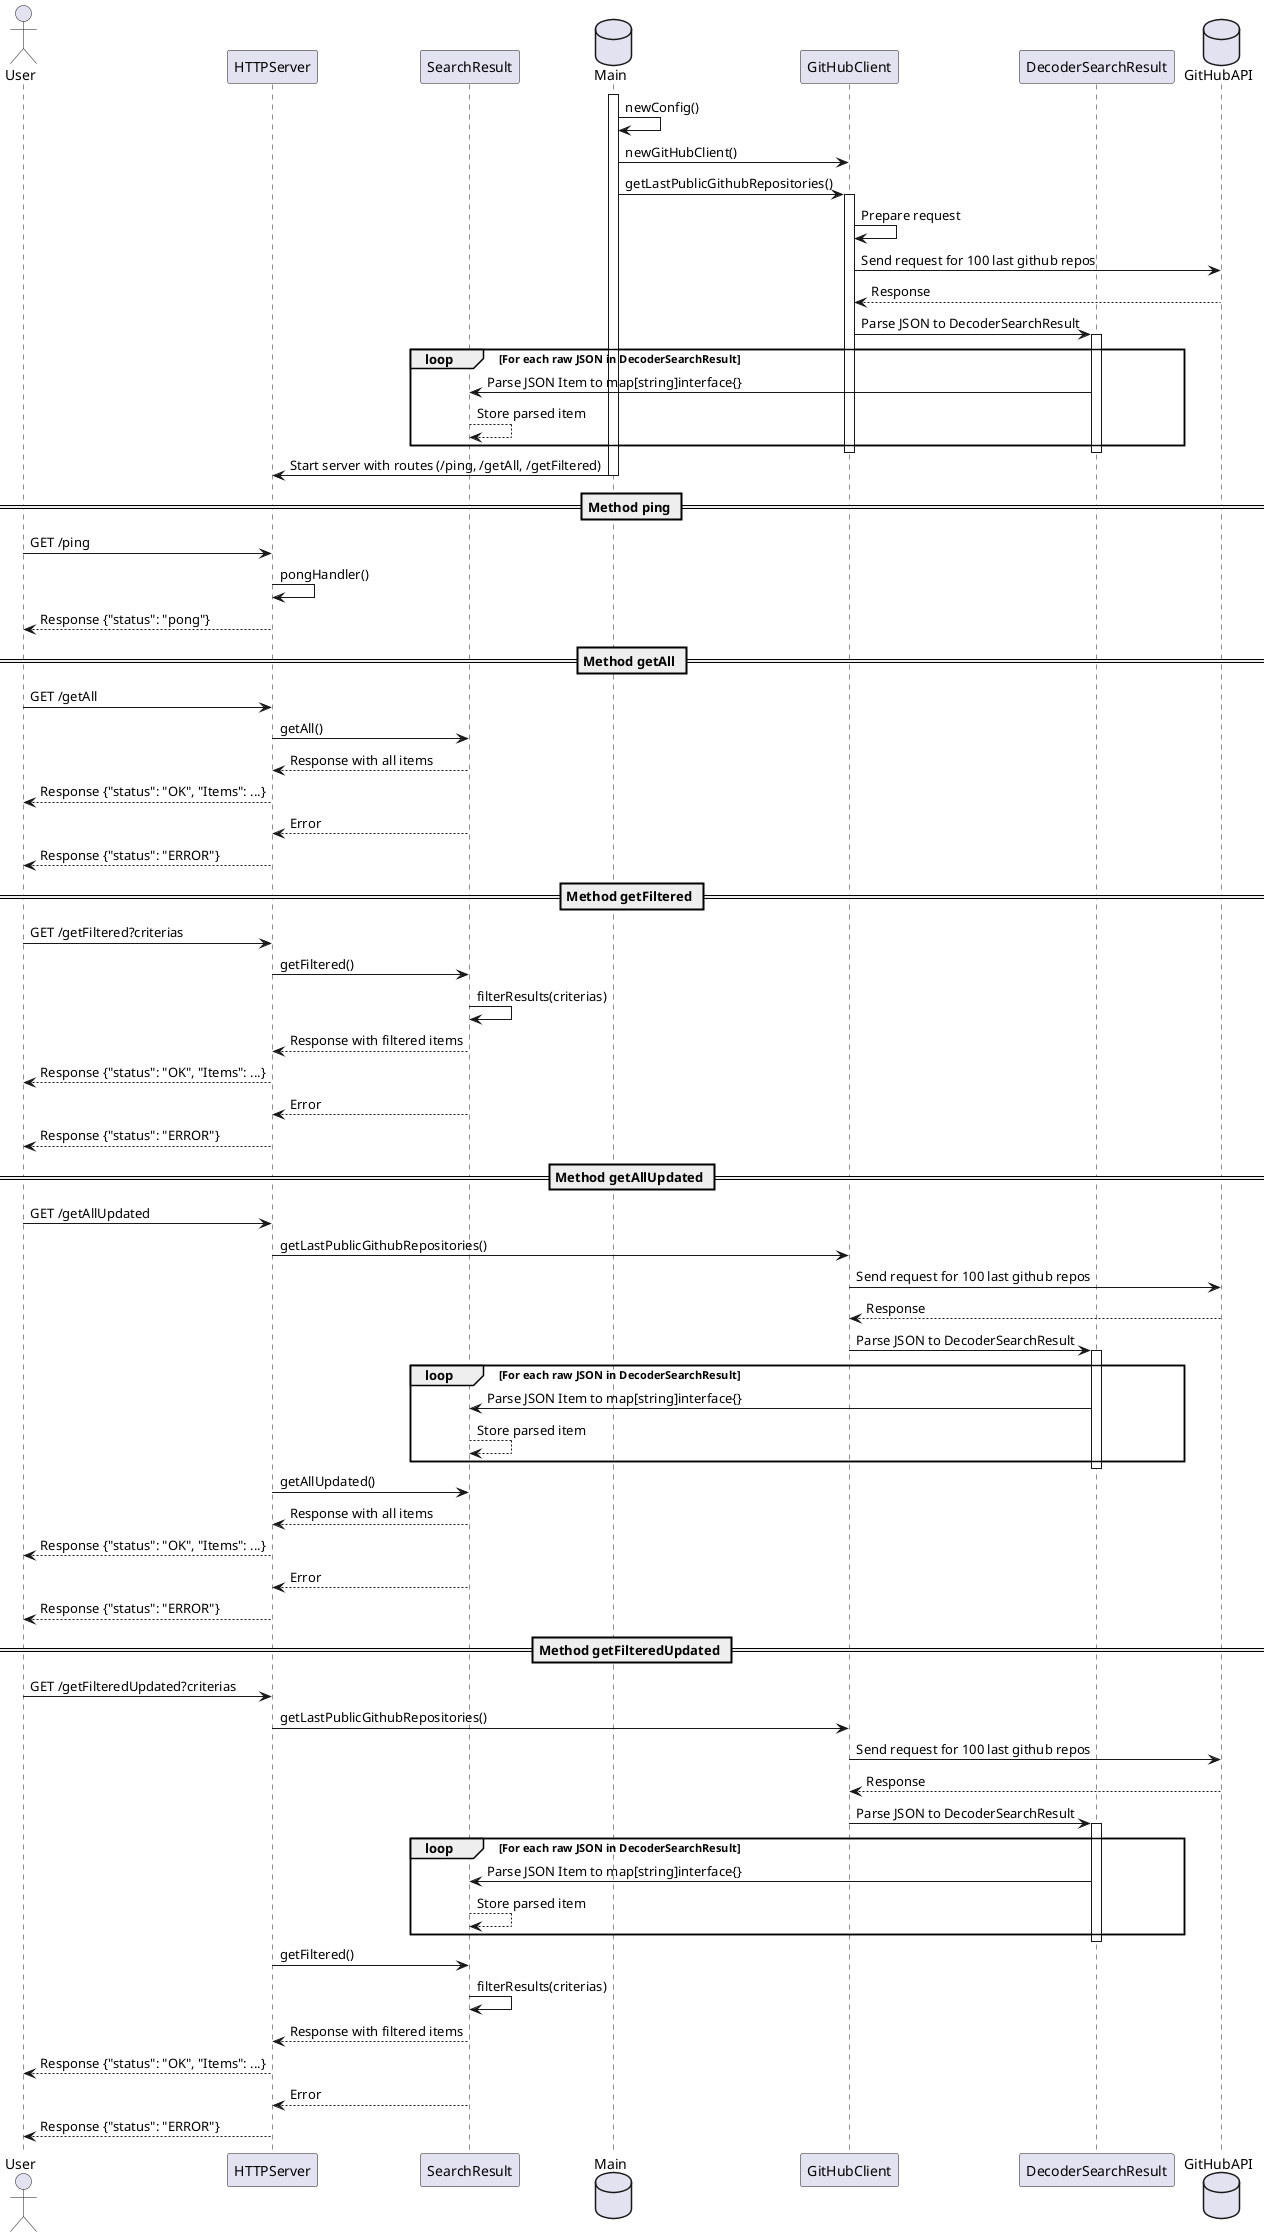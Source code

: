 @startuml
actor		User
participant HTTPServer
participant SearchResult
database 	Main
participant GitHubClient
participant DecoderSearchResult
database	GitHubAPI

activate Main
Main -> Main: newConfig()
Main -> GitHubClient: newGitHubClient()
Main -> GitHubClient: getLastPublicGithubRepositories()
activate GitHubClient

GitHubClient -> GitHubClient: Prepare request
GitHubClient -> GitHubAPI: Send request for 100 last github repos

GitHubAPI --> GitHubClient: Response
GitHubClient -> DecoderSearchResult: Parse JSON to DecoderSearchResult
activate DecoderSearchResult

loop For each raw JSON in DecoderSearchResult
    DecoderSearchResult -> SearchResult: Parse JSON Item to map[string]interface{}
    SearchResult --> SearchResult: Store parsed item
end
deactivate DecoderSearchResult
deactivate GitHubClient
deactivate DecoderSearchResult

Main -> HTTPServer: Start server with routes (/ping, /getAll, /getFiltered)
deactivate Main

== Method ping ==
User -> HTTPServer: GET /ping
HTTPServer -> HTTPServer: pongHandler()
HTTPServer --> User: Response {"status": "pong"}

== Method getAll ==
User -> HTTPServer: GET /getAll
HTTPServer -> SearchResult: getAll()
SearchResult --> HTTPServer: Response with all items
HTTPServer --> User: Response {"status": "OK", "Items": ...} 
SearchResult --> HTTPServer: Error
HTTPServer --> User: Response {"status": "ERROR"}

== Method getFiltered ==
User -> HTTPServer: GET /getFiltered?criterias
HTTPServer -> SearchResult: getFiltered()
SearchResult -> SearchResult: filterResults(criterias)
SearchResult --> HTTPServer: Response with filtered items
HTTPServer --> User: Response {"status": "OK", "Items": ...} 
SearchResult --> HTTPServer: Error
HTTPServer --> User: Response {"status": "ERROR"}

== Method getAllUpdated ==
User -> HTTPServer: GET /getAllUpdated

HTTPServer -> GitHubClient: getLastPublicGithubRepositories()
GitHubClient -> GitHubAPI: Send request for 100 last github repos
GitHubAPI --> GitHubClient: Response
GitHubClient -> DecoderSearchResult: Parse JSON to DecoderSearchResult
activate DecoderSearchResult
loop For each raw JSON in DecoderSearchResult
    DecoderSearchResult -> SearchResult: Parse JSON Item to map[string]interface{}
    SearchResult --> SearchResult: Store parsed item
end
deactivate DecoderSearchResult
deactivate GitHubClient
deactivate DecoderSearchResult

HTTPServer -> SearchResult: getAllUpdated()
SearchResult --> HTTPServer: Response with all items
HTTPServer --> User: Response {"status": "OK", "Items": ...} 
SearchResult --> HTTPServer: Error
HTTPServer --> User: Response {"status": "ERROR"}

== Method getFilteredUpdated ==
User -> HTTPServer: GET /getFilteredUpdated?criterias

HTTPServer -> GitHubClient: getLastPublicGithubRepositories()
GitHubClient -> GitHubAPI: Send request for 100 last github repos
GitHubAPI --> GitHubClient: Response
GitHubClient -> DecoderSearchResult: Parse JSON to DecoderSearchResult
activate DecoderSearchResult
loop For each raw JSON in DecoderSearchResult
    DecoderSearchResult -> SearchResult: Parse JSON Item to map[string]interface{}
    SearchResult --> SearchResult: Store parsed item
end
deactivate DecoderSearchResult
deactivate GitHubClient
deactivate DecoderSearchResult

HTTPServer -> SearchResult: getFiltered()
SearchResult -> SearchResult: filterResults(criterias)
SearchResult --> HTTPServer: Response with filtered items
HTTPServer --> User: Response {"status": "OK", "Items": ...} 
SearchResult --> HTTPServer: Error
HTTPServer --> User: Response {"status": "ERROR"}

@enduml